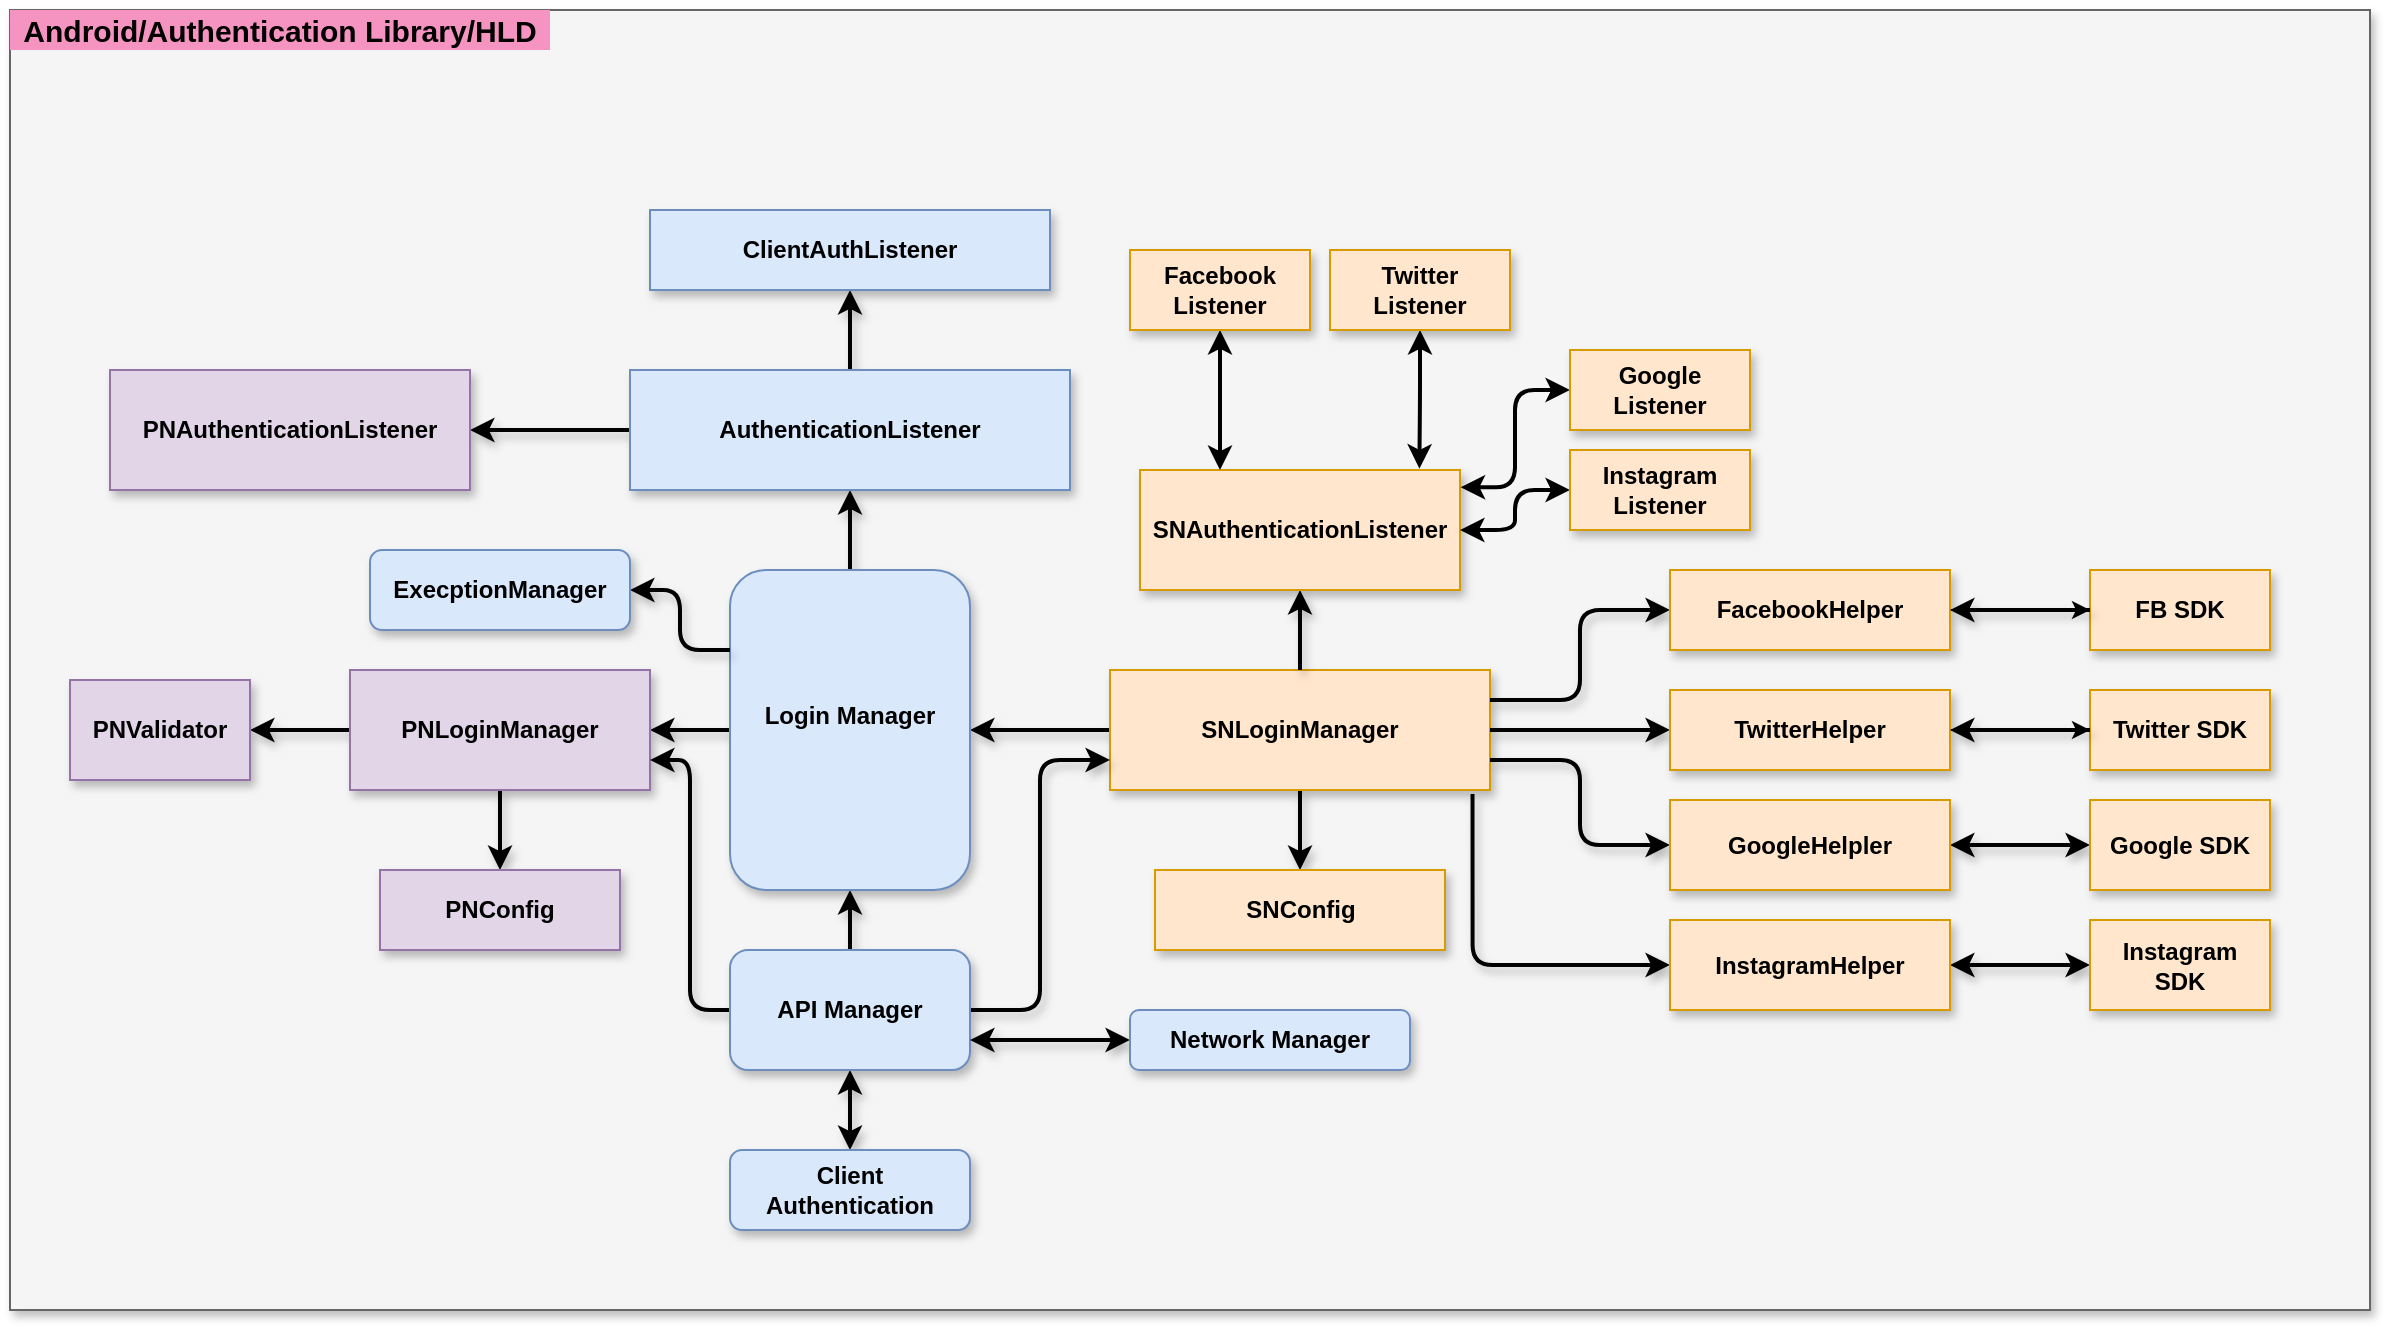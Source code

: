 <mxfile version="13.9.9" type="device" pages="2"><diagram id="ViVgougk-_M1407l-zih" name="ULL"><mxGraphModel dx="1618" dy="1557" grid="1" gridSize="10" guides="1" tooltips="1" connect="1" arrows="1" fold="1" page="1" pageScale="1" pageWidth="850" pageHeight="1100" math="0" shadow="0"><root><mxCell id="0"/><mxCell id="1" parent="0"/><mxCell id="kioJkLVWXurChd-YaBlu-26" value="" style="rounded=0;whiteSpace=wrap;html=1;shadow=1;strokeColor=#666666;fillColor=#f5f5f5;fontColor=#333333;sketch=0;" parent="1" vertex="1"><mxGeometry x="-340" y="-260" width="1180" height="650" as="geometry"/></mxCell><mxCell id="kioJkLVWXurChd-YaBlu-11" value="" style="edgeStyle=orthogonalEdgeStyle;orthogonalLoop=1;jettySize=auto;html=1;strokeWidth=2;rounded=1;shadow=1;fillColor=#0050ef;sketch=0;" parent="1" source="kioJkLVWXurChd-YaBlu-1" target="kioJkLVWXurChd-YaBlu-10" edge="1"><mxGeometry relative="1" as="geometry"/></mxCell><mxCell id="kioJkLVWXurChd-YaBlu-13" value="" style="edgeStyle=orthogonalEdgeStyle;rounded=1;orthogonalLoop=1;jettySize=auto;html=1;strokeWidth=2;shadow=1;fillColor=#0050ef;sketch=0;" parent="1" source="kioJkLVWXurChd-YaBlu-1" target="kioJkLVWXurChd-YaBlu-12" edge="1"><mxGeometry relative="1" as="geometry"/></mxCell><mxCell id="kioJkLVWXurChd-YaBlu-1" value="SNLoginManager" style="rounded=0;whiteSpace=wrap;html=1;fontStyle=1;shadow=1;fillColor=#ffe6cc;strokeColor=#d79b00;sketch=0;" parent="1" vertex="1"><mxGeometry x="210" y="70" width="190" height="60" as="geometry"/></mxCell><mxCell id="k4EuFgFes9aHp91hVmuw-7" value="" style="edgeStyle=orthogonalEdgeStyle;rounded=0;orthogonalLoop=1;jettySize=auto;html=1;sketch=0;" parent="1" source="kioJkLVWXurChd-YaBlu-4" target="k4EuFgFes9aHp91hVmuw-6" edge="1"><mxGeometry relative="1" as="geometry"/></mxCell><mxCell id="k4EuFgFes9aHp91hVmuw-17" style="edgeStyle=orthogonalEdgeStyle;rounded=1;orthogonalLoop=1;jettySize=auto;html=1;entryX=1;entryY=0.25;entryDx=0;entryDy=0;startArrow=classic;startFill=1;endArrow=none;endFill=0;shadow=1;strokeWidth=2;fillColor=#0050ef;sketch=0;" parent="1" source="kioJkLVWXurChd-YaBlu-4" target="kioJkLVWXurChd-YaBlu-1" edge="1"><mxGeometry relative="1" as="geometry"/></mxCell><mxCell id="kioJkLVWXurChd-YaBlu-4" value="FacebookHelper" style="rounded=0;whiteSpace=wrap;html=1;fontStyle=1;shadow=1;fillColor=#ffe6cc;strokeColor=#d79b00;sketch=0;" parent="1" vertex="1"><mxGeometry x="490" y="20" width="140" height="40" as="geometry"/></mxCell><mxCell id="k4EuFgFes9aHp91hVmuw-12" style="edgeStyle=orthogonalEdgeStyle;rounded=0;orthogonalLoop=1;jettySize=auto;html=1;entryX=0;entryY=0.5;entryDx=0;entryDy=0;sketch=0;" parent="1" source="kioJkLVWXurChd-YaBlu-6" target="k4EuFgFes9aHp91hVmuw-8" edge="1"><mxGeometry relative="1" as="geometry"/></mxCell><mxCell id="k4EuFgFes9aHp91hVmuw-15" style="edgeStyle=orthogonalEdgeStyle;rounded=1;orthogonalLoop=1;jettySize=auto;html=1;entryX=1;entryY=0.5;entryDx=0;entryDy=0;shadow=1;strokeWidth=2;fillColor=#0050ef;startArrow=classic;startFill=1;endArrow=none;endFill=0;sketch=0;" parent="1" source="kioJkLVWXurChd-YaBlu-6" target="kioJkLVWXurChd-YaBlu-1" edge="1"><mxGeometry relative="1" as="geometry"/></mxCell><mxCell id="kioJkLVWXurChd-YaBlu-6" value="TwitterHelper" style="rounded=0;whiteSpace=wrap;html=1;fontStyle=1;shadow=1;fillColor=#ffe6cc;strokeColor=#d79b00;sketch=0;" parent="1" vertex="1"><mxGeometry x="490" y="80" width="140" height="40" as="geometry"/></mxCell><mxCell id="k4EuFgFes9aHp91hVmuw-11" value="" style="edgeStyle=orthogonalEdgeStyle;rounded=1;orthogonalLoop=1;jettySize=auto;html=1;shadow=1;strokeWidth=2;fillColor=#0050ef;endFill=1;endArrow=classic;startFill=1;startArrow=classic;sketch=0;" parent="1" source="kioJkLVWXurChd-YaBlu-8" target="k4EuFgFes9aHp91hVmuw-10" edge="1"><mxGeometry relative="1" as="geometry"/></mxCell><mxCell id="k4EuFgFes9aHp91hVmuw-16" style="edgeStyle=orthogonalEdgeStyle;rounded=1;orthogonalLoop=1;jettySize=auto;html=1;entryX=1;entryY=0.75;entryDx=0;entryDy=0;shadow=1;strokeWidth=2;fillColor=#0050ef;startArrow=classic;startFill=1;endArrow=none;endFill=0;sketch=0;" parent="1" source="kioJkLVWXurChd-YaBlu-8" target="kioJkLVWXurChd-YaBlu-1" edge="1"><mxGeometry relative="1" as="geometry"/></mxCell><mxCell id="kioJkLVWXurChd-YaBlu-8" value="GoogleHelpler" style="rounded=0;whiteSpace=wrap;html=1;fontStyle=1;shadow=1;fillColor=#ffe6cc;strokeColor=#d79b00;sketch=0;" parent="1" vertex="1"><mxGeometry x="490" y="135" width="140" height="45" as="geometry"/></mxCell><mxCell id="kioJkLVWXurChd-YaBlu-15" value="" style="edgeStyle=orthogonalEdgeStyle;orthogonalLoop=1;jettySize=auto;html=1;strokeWidth=2;rounded=1;shadow=1;fillColor=#0050ef;strokeColor=#000000;endFill=1;endArrow=classic;startFill=0;startArrow=none;sketch=0;" parent="1" source="kioJkLVWXurChd-YaBlu-10" target="kioJkLVWXurChd-YaBlu-14" edge="1"><mxGeometry relative="1" as="geometry"/></mxCell><mxCell id="kioJkLVWXurChd-YaBlu-17" value="" style="edgeStyle=orthogonalEdgeStyle;orthogonalLoop=1;jettySize=auto;html=1;strokeWidth=2;rounded=1;shadow=1;fillColor=#0050ef;sketch=0;" parent="1" source="kioJkLVWXurChd-YaBlu-10" target="kioJkLVWXurChd-YaBlu-16" edge="1"><mxGeometry relative="1" as="geometry"/></mxCell><mxCell id="kioJkLVWXurChd-YaBlu-31" value="" style="edgeStyle=orthogonalEdgeStyle;rounded=1;orthogonalLoop=1;jettySize=auto;html=1;shadow=1;strokeWidth=2;fontColor=#000000;fillColor=#0050ef;strokeColor=#000000;endFill=0;endArrow=none;startFill=1;startArrow=classic;sketch=0;" parent="1" source="kioJkLVWXurChd-YaBlu-10" target="kioJkLVWXurChd-YaBlu-30" edge="1"><mxGeometry relative="1" as="geometry"/></mxCell><mxCell id="kioJkLVWXurChd-YaBlu-10" value="&lt;font&gt;Login Manager&lt;br&gt;&lt;br&gt;&lt;/font&gt;" style="rounded=1;whiteSpace=wrap;html=1;fontStyle=1;shadow=1;fillColor=#dae8fc;strokeColor=#6c8ebf;sketch=0;" parent="1" vertex="1"><mxGeometry x="20" y="20" width="120" height="160" as="geometry"/></mxCell><mxCell id="kioJkLVWXurChd-YaBlu-12" value="SNConfig" style="rounded=0;whiteSpace=wrap;html=1;fontStyle=1;shadow=1;fillColor=#ffe6cc;strokeColor=#d79b00;sketch=0;" parent="1" vertex="1"><mxGeometry x="232.5" y="170" width="145" height="40" as="geometry"/></mxCell><mxCell id="kioJkLVWXurChd-YaBlu-23" value="" style="edgeStyle=orthogonalEdgeStyle;orthogonalLoop=1;jettySize=auto;html=1;strokeWidth=2;rounded=1;shadow=1;fillColor=#0050ef;sketch=0;" parent="1" source="kioJkLVWXurChd-YaBlu-14" target="kioJkLVWXurChd-YaBlu-22" edge="1"><mxGeometry relative="1" as="geometry"/></mxCell><mxCell id="k4EuFgFes9aHp91hVmuw-5" value="" style="edgeStyle=orthogonalEdgeStyle;rounded=1;orthogonalLoop=1;jettySize=auto;html=1;shadow=1;strokeWidth=2;fillColor=#0050ef;sketch=0;" parent="1" source="kioJkLVWXurChd-YaBlu-14" target="k4EuFgFes9aHp91hVmuw-4" edge="1"><mxGeometry relative="1" as="geometry"/></mxCell><mxCell id="kioJkLVWXurChd-YaBlu-14" value="AuthenticationListener" style="rounded=0;whiteSpace=wrap;html=1;fontStyle=1;shadow=1;fillColor=#dae8fc;strokeColor=#6c8ebf;sketch=0;" parent="1" vertex="1"><mxGeometry x="-30" y="-80" width="220" height="60" as="geometry"/></mxCell><mxCell id="kioJkLVWXurChd-YaBlu-19" value="" style="edgeStyle=orthogonalEdgeStyle;orthogonalLoop=1;jettySize=auto;html=1;strokeWidth=2;rounded=1;shadow=1;fillColor=#0050ef;sketch=0;" parent="1" source="kioJkLVWXurChd-YaBlu-16" target="kioJkLVWXurChd-YaBlu-18" edge="1"><mxGeometry relative="1" as="geometry"/></mxCell><mxCell id="kioJkLVWXurChd-YaBlu-21" value="" style="edgeStyle=orthogonalEdgeStyle;orthogonalLoop=1;jettySize=auto;html=1;strokeWidth=2;rounded=1;shadow=1;fillColor=#0050ef;sketch=0;" parent="1" source="kioJkLVWXurChd-YaBlu-16" target="kioJkLVWXurChd-YaBlu-20" edge="1"><mxGeometry relative="1" as="geometry"/></mxCell><mxCell id="kioJkLVWXurChd-YaBlu-16" value="PNLoginManager" style="rounded=0;whiteSpace=wrap;html=1;fontStyle=1;shadow=1;fillColor=#e1d5e7;strokeColor=#9673a6;sketch=0;" parent="1" vertex="1"><mxGeometry x="-170" y="70" width="150" height="60" as="geometry"/></mxCell><mxCell id="kioJkLVWXurChd-YaBlu-18" value="PNValidator" style="rounded=0;whiteSpace=wrap;html=1;fontStyle=1;shadow=1;fillColor=#e1d5e7;strokeColor=#9673a6;sketch=0;" parent="1" vertex="1"><mxGeometry x="-310" y="75" width="90" height="50" as="geometry"/></mxCell><mxCell id="kioJkLVWXurChd-YaBlu-20" value="PNConfig" style="rounded=0;whiteSpace=wrap;html=1;fontStyle=1;shadow=1;fillColor=#e1d5e7;strokeColor=#9673a6;sketch=0;" parent="1" vertex="1"><mxGeometry x="-155" y="170" width="120" height="40" as="geometry"/></mxCell><mxCell id="kioJkLVWXurChd-YaBlu-22" value="PNAuthenticationListener" style="rounded=0;whiteSpace=wrap;html=1;fontStyle=1;shadow=1;fillColor=#e1d5e7;strokeColor=#9673a6;sketch=0;" parent="1" vertex="1"><mxGeometry x="-290" y="-80" width="180" height="60" as="geometry"/></mxCell><mxCell id="k4EuFgFes9aHp91hVmuw-21" style="edgeStyle=orthogonalEdgeStyle;rounded=1;orthogonalLoop=1;jettySize=auto;html=1;entryX=0.5;entryY=0;entryDx=0;entryDy=0;startArrow=classic;startFill=1;endArrow=none;endFill=0;shadow=1;strokeWidth=2;fillColor=#0050ef;sketch=0;" parent="1" source="kioJkLVWXurChd-YaBlu-24" target="kioJkLVWXurChd-YaBlu-1" edge="1"><mxGeometry relative="1" as="geometry"/></mxCell><mxCell id="kioJkLVWXurChd-YaBlu-24" value="SNAuthenticationListener" style="rounded=0;whiteSpace=wrap;html=1;fontStyle=1;shadow=1;fillColor=#ffe6cc;strokeColor=#d79b00;sketch=0;" parent="1" vertex="1"><mxGeometry x="225" y="-30" width="160" height="60" as="geometry"/></mxCell><mxCell id="kioJkLVWXurChd-YaBlu-27" value="&lt;b&gt;&lt;font style=&quot;font-size: 15px&quot;&gt;Android/Authentication Library/HLD&lt;/font&gt;&lt;/b&gt;" style="text;html=1;align=center;verticalAlign=middle;whiteSpace=wrap;rounded=0;shadow=0;fillColor=#F694C1;sketch=0;" parent="1" vertex="1"><mxGeometry x="-340" y="-260" width="270" height="20" as="geometry"/></mxCell><mxCell id="kioJkLVWXurChd-YaBlu-32" style="edgeStyle=orthogonalEdgeStyle;rounded=1;orthogonalLoop=1;jettySize=auto;html=1;entryX=0;entryY=0.75;entryDx=0;entryDy=0;shadow=1;strokeWidth=2;fontColor=#000000;fillColor=#0050ef;sketch=0;" parent="1" source="kioJkLVWXurChd-YaBlu-30" target="kioJkLVWXurChd-YaBlu-1" edge="1"><mxGeometry relative="1" as="geometry"/></mxCell><mxCell id="kioJkLVWXurChd-YaBlu-33" style="edgeStyle=orthogonalEdgeStyle;rounded=1;orthogonalLoop=1;jettySize=auto;html=1;entryX=1;entryY=0.75;entryDx=0;entryDy=0;shadow=1;strokeWidth=2;fontColor=#000000;fillColor=#0050ef;sketch=0;" parent="1" source="kioJkLVWXurChd-YaBlu-30" target="kioJkLVWXurChd-YaBlu-16" edge="1"><mxGeometry relative="1" as="geometry"/></mxCell><mxCell id="kioJkLVWXurChd-YaBlu-35" value="" style="edgeStyle=orthogonalEdgeStyle;rounded=1;orthogonalLoop=1;jettySize=auto;html=1;shadow=1;strokeWidth=2;fontColor=#000000;startArrow=classic;startFill=1;fillColor=#0050ef;sketch=0;" parent="1" source="kioJkLVWXurChd-YaBlu-30" target="kioJkLVWXurChd-YaBlu-34" edge="1"><mxGeometry relative="1" as="geometry"/></mxCell><mxCell id="kioJkLVWXurChd-YaBlu-30" value="API Manager" style="whiteSpace=wrap;html=1;rounded=1;shadow=1;fontStyle=1;fillColor=#dae8fc;strokeColor=#6c8ebf;sketch=0;" parent="1" vertex="1"><mxGeometry x="20" y="210" width="120" height="60" as="geometry"/></mxCell><mxCell id="kioJkLVWXurChd-YaBlu-34" value="Client Authentication" style="whiteSpace=wrap;html=1;rounded=1;shadow=1;fontStyle=1;fillColor=#dae8fc;strokeColor=#6c8ebf;sketch=0;" parent="1" vertex="1"><mxGeometry x="20" y="310" width="120" height="40" as="geometry"/></mxCell><mxCell id="k4EuFgFes9aHp91hVmuw-24" style="edgeStyle=orthogonalEdgeStyle;rounded=1;orthogonalLoop=1;jettySize=auto;html=1;entryX=0;entryY=0.25;entryDx=0;entryDy=0;startArrow=classic;startFill=1;endArrow=none;endFill=0;shadow=1;strokeWidth=2;fillColor=#0050ef;sketch=0;" parent="1" source="kioJkLVWXurChd-YaBlu-38" target="kioJkLVWXurChd-YaBlu-10" edge="1"><mxGeometry relative="1" as="geometry"/></mxCell><mxCell id="kioJkLVWXurChd-YaBlu-38" value="ExecptionManager" style="whiteSpace=wrap;html=1;rounded=1;shadow=1;fontStyle=1;fillColor=#dae8fc;strokeColor=#6c8ebf;sketch=0;" parent="1" vertex="1"><mxGeometry x="-160" y="10" width="130" height="40" as="geometry"/></mxCell><mxCell id="kioJkLVWXurChd-YaBlu-42" style="edgeStyle=orthogonalEdgeStyle;rounded=1;orthogonalLoop=1;jettySize=auto;html=1;entryX=1;entryY=0.75;entryDx=0;entryDy=0;shadow=1;startArrow=classic;startFill=1;strokeWidth=2;fontColor=#000000;fillColor=#0050ef;sketch=0;" parent="1" source="kioJkLVWXurChd-YaBlu-40" target="kioJkLVWXurChd-YaBlu-30" edge="1"><mxGeometry relative="1" as="geometry"/></mxCell><mxCell id="kioJkLVWXurChd-YaBlu-40" value="Network Manager" style="whiteSpace=wrap;html=1;rounded=1;shadow=1;fontStyle=1;fillColor=#dae8fc;strokeColor=#6c8ebf;sketch=0;" parent="1" vertex="1"><mxGeometry x="220" y="240" width="140" height="30" as="geometry"/></mxCell><mxCell id="k4EuFgFes9aHp91hVmuw-4" value="ClientAuthListener&lt;br&gt;" style="rounded=0;whiteSpace=wrap;html=1;fontStyle=1;shadow=1;fillColor=#dae8fc;strokeColor=#6c8ebf;sketch=0;" parent="1" vertex="1"><mxGeometry x="-20" y="-160" width="200" height="40" as="geometry"/></mxCell><mxCell id="k4EuFgFes9aHp91hVmuw-6" value="FB SDK" style="rounded=0;whiteSpace=wrap;html=1;fontStyle=1;shadow=1;fillColor=#ffe6cc;strokeColor=#d79b00;sketch=0;" parent="1" vertex="1"><mxGeometry x="700" y="20" width="90" height="40" as="geometry"/></mxCell><mxCell id="k4EuFgFes9aHp91hVmuw-8" value="Twitter SDK" style="rounded=0;whiteSpace=wrap;html=1;fontStyle=1;shadow=1;fillColor=#ffe6cc;strokeColor=#d79b00;sketch=0;" parent="1" vertex="1"><mxGeometry x="700" y="80" width="90" height="40" as="geometry"/></mxCell><mxCell id="k4EuFgFes9aHp91hVmuw-10" value="Google SDK" style="rounded=0;whiteSpace=wrap;html=1;fontStyle=1;shadow=1;fillColor=#ffe6cc;strokeColor=#d79b00;sketch=0;" parent="1" vertex="1"><mxGeometry x="700" y="135" width="90" height="45" as="geometry"/></mxCell><mxCell id="k4EuFgFes9aHp91hVmuw-18" value="" style="edgeStyle=orthogonalEdgeStyle;rounded=1;orthogonalLoop=1;jettySize=auto;html=1;shadow=1;strokeWidth=2;fillColor=#0050ef;endFill=0;endArrow=none;startFill=1;startArrow=classic;sketch=0;" parent="1" edge="1"><mxGeometry relative="1" as="geometry"><mxPoint x="630" y="40" as="sourcePoint"/><mxPoint x="700" y="40" as="targetPoint"/></mxGeometry></mxCell><mxCell id="k4EuFgFes9aHp91hVmuw-19" style="edgeStyle=orthogonalEdgeStyle;rounded=1;orthogonalLoop=1;jettySize=auto;html=1;entryX=0;entryY=0.5;entryDx=0;entryDy=0;shadow=1;strokeWidth=2;fillColor=#0050ef;endFill=0;endArrow=none;startFill=1;startArrow=classic;sketch=0;" parent="1" edge="1"><mxGeometry relative="1" as="geometry"><mxPoint x="630" y="100" as="sourcePoint"/><mxPoint x="700" y="100" as="targetPoint"/></mxGeometry></mxCell><mxCell id="JQfHVrKMu7XxbhQmsl-X-3" style="edgeStyle=orthogonalEdgeStyle;rounded=1;orthogonalLoop=1;jettySize=auto;html=1;entryX=0.954;entryY=1.033;entryDx=0;entryDy=0;entryPerimeter=0;startArrow=classic;startFill=1;endArrow=none;endFill=0;shadow=1;strokeWidth=2;fillColor=#0050ef;sketch=0;" parent="1" source="JQfHVrKMu7XxbhQmsl-X-1" target="kioJkLVWXurChd-YaBlu-1" edge="1"><mxGeometry relative="1" as="geometry"/></mxCell><mxCell id="JQfHVrKMu7XxbhQmsl-X-7" style="edgeStyle=orthogonalEdgeStyle;rounded=1;orthogonalLoop=1;jettySize=auto;html=1;startArrow=classic;startFill=1;endArrow=classic;endFill=1;shadow=1;strokeWidth=2;fillColor=#0050ef;sketch=0;" parent="1" source="JQfHVrKMu7XxbhQmsl-X-1" target="JQfHVrKMu7XxbhQmsl-X-6" edge="1"><mxGeometry relative="1" as="geometry"/></mxCell><mxCell id="JQfHVrKMu7XxbhQmsl-X-1" value="InstagramHelper" style="rounded=0;whiteSpace=wrap;html=1;fontStyle=1;shadow=1;fillColor=#ffe6cc;strokeColor=#d79b00;sketch=0;" parent="1" vertex="1"><mxGeometry x="490" y="195" width="140" height="45" as="geometry"/></mxCell><mxCell id="JQfHVrKMu7XxbhQmsl-X-6" value="Instagram&lt;br&gt;SDK" style="rounded=0;whiteSpace=wrap;html=1;fontStyle=1;shadow=1;fillColor=#ffe6cc;strokeColor=#d79b00;sketch=0;" parent="1" vertex="1"><mxGeometry x="700" y="195" width="90" height="45" as="geometry"/></mxCell><mxCell id="JQfHVrKMu7XxbhQmsl-X-12" style="edgeStyle=orthogonalEdgeStyle;rounded=1;orthogonalLoop=1;jettySize=auto;html=1;entryX=0.25;entryY=0;entryDx=0;entryDy=0;startArrow=classic;startFill=1;endArrow=classic;endFill=1;strokeWidth=2;sketch=0;" parent="1" source="JQfHVrKMu7XxbhQmsl-X-8" target="kioJkLVWXurChd-YaBlu-24" edge="1"><mxGeometry relative="1" as="geometry"/></mxCell><mxCell id="JQfHVrKMu7XxbhQmsl-X-8" value="Facebook&lt;br&gt;Listener" style="rounded=0;whiteSpace=wrap;html=1;fontStyle=1;shadow=1;fillColor=#ffe6cc;strokeColor=#d79b00;sketch=0;" parent="1" vertex="1"><mxGeometry x="220" y="-140" width="90" height="40" as="geometry"/></mxCell><mxCell id="JQfHVrKMu7XxbhQmsl-X-13" style="edgeStyle=orthogonalEdgeStyle;rounded=1;orthogonalLoop=1;jettySize=auto;html=1;entryX=0.873;entryY=-0.011;entryDx=0;entryDy=0;entryPerimeter=0;startArrow=classic;startFill=1;endArrow=classic;endFill=1;strokeWidth=2;sketch=0;" parent="1" source="JQfHVrKMu7XxbhQmsl-X-9" target="kioJkLVWXurChd-YaBlu-24" edge="1"><mxGeometry relative="1" as="geometry"/></mxCell><mxCell id="JQfHVrKMu7XxbhQmsl-X-9" value="Twitter&lt;br&gt;Listener" style="rounded=0;whiteSpace=wrap;html=1;fontStyle=1;shadow=1;fillColor=#ffe6cc;strokeColor=#d79b00;sketch=0;" parent="1" vertex="1"><mxGeometry x="320" y="-140" width="90" height="40" as="geometry"/></mxCell><mxCell id="JQfHVrKMu7XxbhQmsl-X-14" style="edgeStyle=orthogonalEdgeStyle;rounded=1;orthogonalLoop=1;jettySize=auto;html=1;entryX=1.002;entryY=0.144;entryDx=0;entryDy=0;entryPerimeter=0;startArrow=classic;startFill=1;endArrow=classic;endFill=1;strokeWidth=2;sketch=0;" parent="1" source="JQfHVrKMu7XxbhQmsl-X-10" target="kioJkLVWXurChd-YaBlu-24" edge="1"><mxGeometry relative="1" as="geometry"/></mxCell><mxCell id="JQfHVrKMu7XxbhQmsl-X-10" value="Google&lt;br&gt;Listener" style="rounded=0;whiteSpace=wrap;html=1;fontStyle=1;shadow=1;fillColor=#ffe6cc;strokeColor=#d79b00;sketch=0;" parent="1" vertex="1"><mxGeometry x="440" y="-90" width="90" height="40" as="geometry"/></mxCell><mxCell id="JQfHVrKMu7XxbhQmsl-X-15" style="edgeStyle=orthogonalEdgeStyle;rounded=1;orthogonalLoop=1;jettySize=auto;html=1;entryX=1;entryY=0.5;entryDx=0;entryDy=0;startArrow=classic;startFill=1;endArrow=classic;endFill=1;strokeWidth=2;sketch=0;" parent="1" source="JQfHVrKMu7XxbhQmsl-X-11" target="kioJkLVWXurChd-YaBlu-24" edge="1"><mxGeometry relative="1" as="geometry"/></mxCell><mxCell id="JQfHVrKMu7XxbhQmsl-X-11" value="Instagram&lt;br&gt;Listener" style="rounded=0;whiteSpace=wrap;html=1;fontStyle=1;shadow=1;fillColor=#ffe6cc;strokeColor=#d79b00;sketch=0;" parent="1" vertex="1"><mxGeometry x="440" y="-40" width="90" height="40" as="geometry"/></mxCell></root></mxGraphModel></diagram><diagram id="PNK08W2EtxvuAE-tcZh-" name="Page-2"><mxGraphModel dx="640" dy="381" grid="1" gridSize="10" guides="1" tooltips="1" connect="1" arrows="1" fold="1" page="1" pageScale="1" pageWidth="850" pageHeight="1100" math="0" shadow="0"><root><mxCell id="wy3QWrlOcTX0wEHBKCPC-0"/><mxCell id="wy3QWrlOcTX0wEHBKCPC-1" parent="wy3QWrlOcTX0wEHBKCPC-0"/><mxCell id="wy3QWrlOcTX0wEHBKCPC-5" value="" style="rounded=0;whiteSpace=wrap;html=1;shadow=0;align=left;fontColor=#ffffff;fillColor=#325A73;strokeColor=none;" vertex="1" parent="wy3QWrlOcTX0wEHBKCPC-1"><mxGeometry x="210" y="100" width="290" height="130" as="geometry"/></mxCell><mxCell id="wy3QWrlOcTX0wEHBKCPC-4" value="&lt;font color=&quot;#ffffff&quot;&gt;LoginManager.getLoginManager().&lt;br&gt;&amp;nbsp; &amp;nbsp; &amp;nbsp; &amp;nbsp; &amp;nbsp; &amp;nbsp; &amp;nbsp; &amp;nbsp; &amp;nbsp; &amp;nbsp; &amp;nbsp; &amp;nbsp; setClientId(clientId)&lt;br&gt;&amp;nbsp; &amp;nbsp; &amp;nbsp; &amp;nbsp; &amp;nbsp; &amp;nbsp; &amp;nbsp; &amp;nbsp; &amp;nbsp; &amp;nbsp; &amp;nbsp; &amp;nbsp; .setSMConfig(smconfig))&lt;br&gt;&amp;nbsp; &amp;nbsp; &amp;nbsp; &amp;nbsp; &amp;nbsp; &amp;nbsp; &amp;nbsp; &amp;nbsp; &amp;nbsp; &amp;nbsp; &amp;nbsp; &amp;nbsp; .setPNConfig(pnconfig)&lt;br&gt;&amp;nbsp; &amp;nbsp; &amp;nbsp; &amp;nbsp; &amp;nbsp; &amp;nbsp; &amp;nbsp; &amp;nbsp; &amp;nbsp; &amp;nbsp; &amp;nbsp; &amp;nbsp; .setPNListener(listener)&lt;br&gt;&amp;nbsp; &amp;nbsp; &amp;nbsp; &amp;nbsp; &amp;nbsp; &amp;nbsp; &amp;nbsp; &amp;nbsp; &amp;nbsp; &amp;nbsp; &amp;nbsp; &amp;nbsp; .setSMListener(listener)&lt;br&gt;&amp;nbsp; &amp;nbsp; &amp;nbsp; &amp;nbsp; &amp;nbsp; &amp;nbsp; &amp;nbsp; &amp;nbsp; &amp;nbsp; &amp;nbsp; &amp;nbsp; &amp;nbsp; &amp;nbsp;.build();&lt;br&gt;&amp;nbsp; &amp;nbsp; &amp;nbsp; &amp;nbsp; &amp;nbsp; &amp;nbsp; &amp;nbsp; &amp;nbsp; &amp;nbsp; &amp;nbsp; &amp;nbsp; &amp;nbsp;&amp;nbsp;&lt;/font&gt;" style="text;html=1;strokeColor=none;fillColor=none;align=left;verticalAlign=middle;whiteSpace=wrap;rounded=0;shadow=0;fontStyle=3" vertex="1" parent="wy3QWrlOcTX0wEHBKCPC-1"><mxGeometry x="230" y="130" width="360" height="90" as="geometry"/></mxCell></root></mxGraphModel></diagram></mxfile>